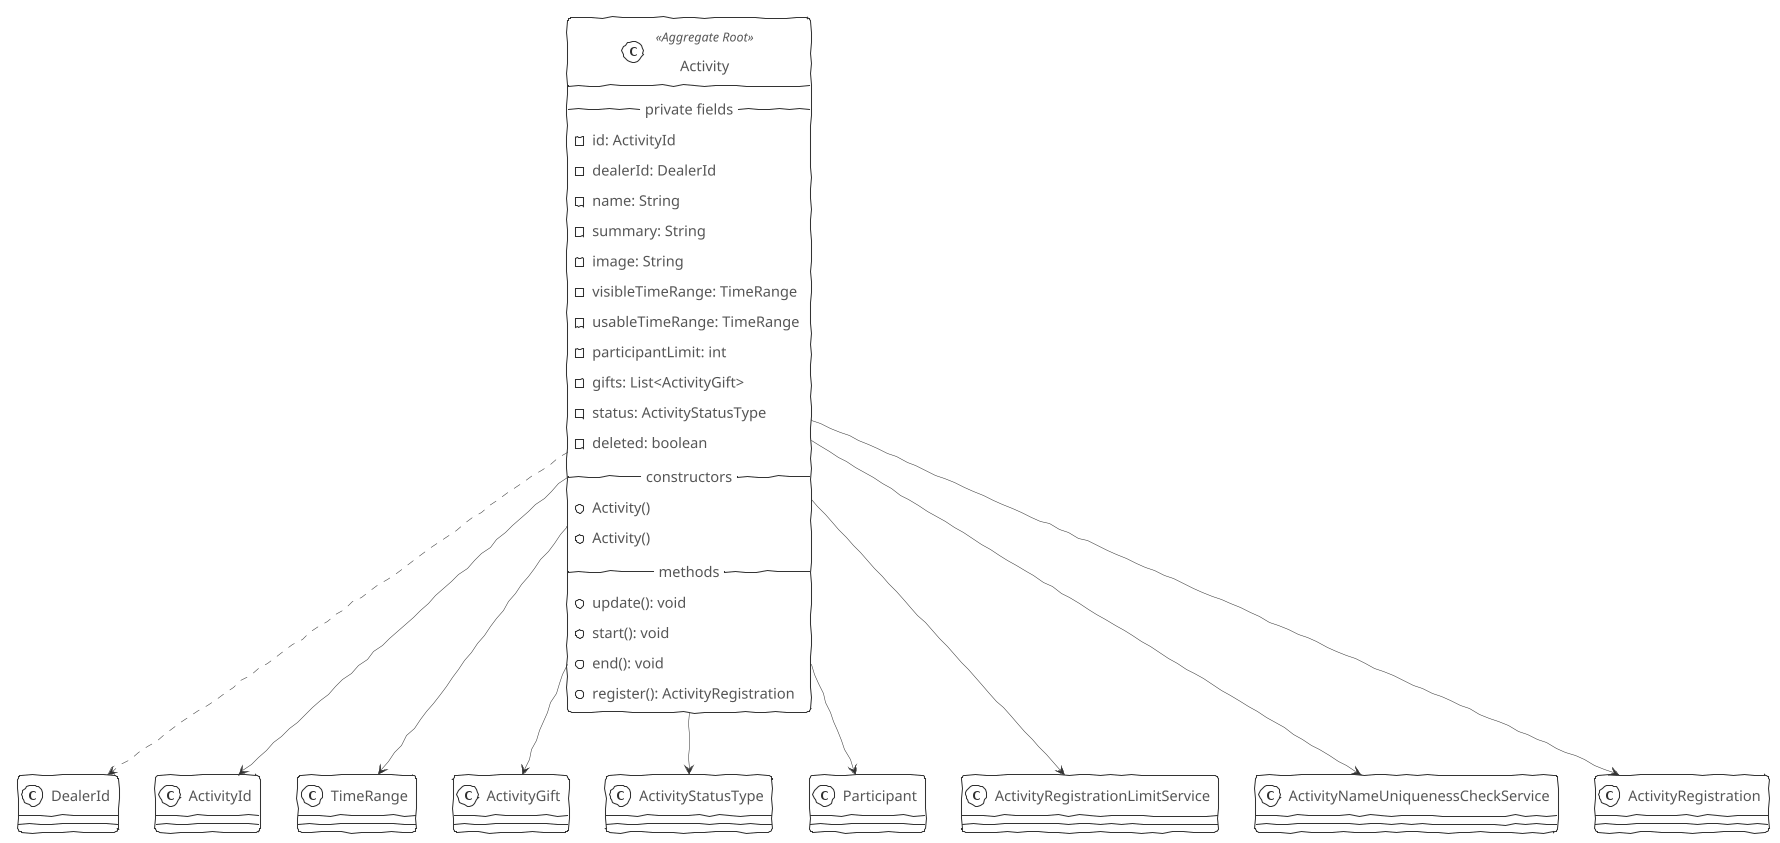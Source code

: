 @startuml
'!theme reddress-lightred
!theme sketchy-outline
skinparam backgroundColor white

skinparam class {
'  ArrowColor black
'  BorderColor black
'  FontName Jetbrains Mono
  ArrowThickness 0.5
  BorderThickness 1
  AttributeIconSize 12
  AttributeFontSize 14
'  AttributeFontName Jetbrains Mono
'  BackgroundColor white
}








 class Activity <<Aggregate Root>> {
  -- private fields --
  -id: ActivityId
  -dealerId: DealerId
  -name: String
  -summary: String
  -image: String
  -visibleTimeRange: TimeRange
  -usableTimeRange: TimeRange
  -participantLimit: int
  -gifts: List<ActivityGift>
  -status: ActivityStatusType
  -deleted: boolean
  -- constructors --
  +Activity()
  +Activity()
  -- methods --
  +update(): void
  +start(): void
  +end(): void
  +register(): ActivityRegistration
}



Activity ..> DealerId
Activity --> ActivityId
Activity --> TimeRange
Activity --> ActivityGift
Activity --> ActivityStatusType
Activity --> Participant
Activity --> ActivityRegistrationLimitService
Activity --> ActivityNameUniquenessCheckService
Activity --> ActivityRegistration
@enduml
